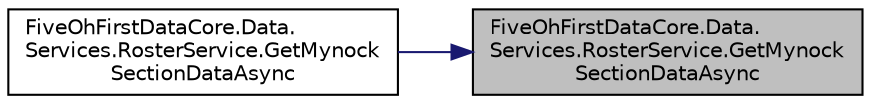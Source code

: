 digraph "FiveOhFirstDataCore.Data.Services.RosterService.GetMynockSectionDataAsync"
{
 // LATEX_PDF_SIZE
  edge [fontname="Helvetica",fontsize="10",labelfontname="Helvetica",labelfontsize="10"];
  node [fontname="Helvetica",fontsize="10",shape=record];
  rankdir="RL";
  Node1 [label="FiveOhFirstDataCore.Data.\lServices.RosterService.GetMynock\lSectionDataAsync",height=0.2,width=0.4,color="black", fillcolor="grey75", style="filled", fontcolor="black",tooltip="Gets mynock section data for the given Slot"];
  Node1 -> Node2 [dir="back",color="midnightblue",fontsize="10",style="solid",fontname="Helvetica"];
  Node2 [label="FiveOhFirstDataCore.Data.\lServices.RosterService.GetMynock\lSectionDataAsync",height=0.2,width=0.4,color="black", fillcolor="white", style="filled",URL="$class_five_oh_first_data_core_1_1_data_1_1_services_1_1_roster_service.html#aca2a1a1b1727c46054feced9424dcf7b",tooltip="Gets mynock section data for the given Slot"];
}

